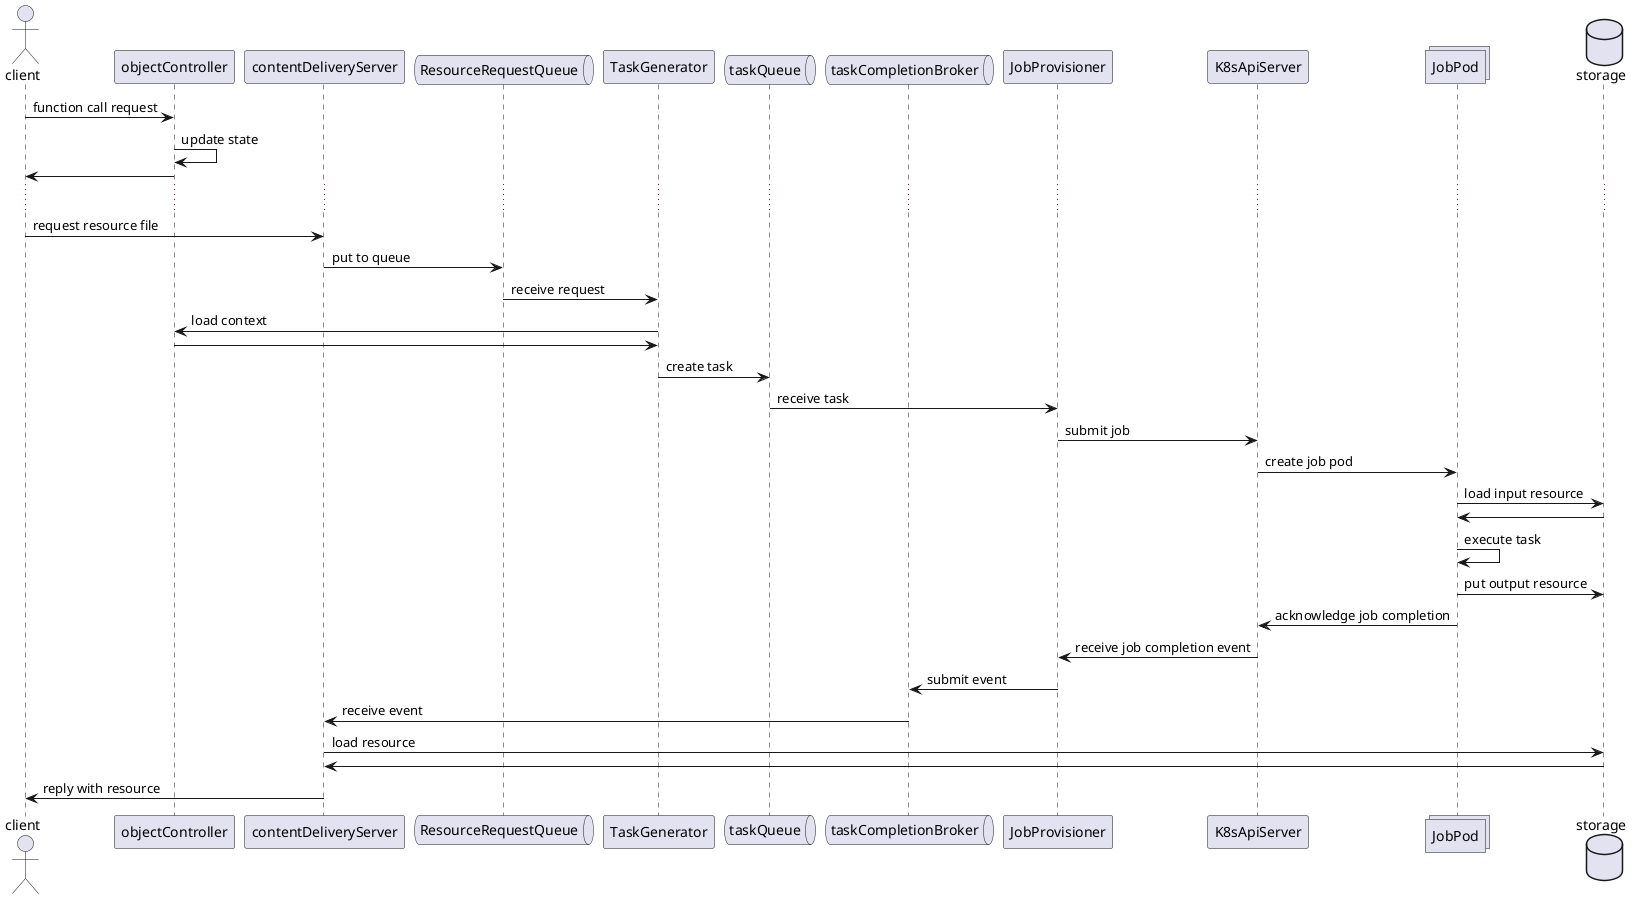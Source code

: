 @startuml
'https://plantuml.com/sequence-diagram


actor client
participant objectController
participant contentDeliveryServer
queue ResourceRequestQueue
participant TaskGenerator
queue taskQueue
queue taskCompletionBroker
participant JobProvisioner
participant K8sApiServer
collections JobPod
database storage


client -> objectController: function call request
objectController -> objectController: update state
objectController -> client:
...
client -> contentDeliveryServer: request resource file
contentDeliveryServer -> ResourceRequestQueue: put to queue
ResourceRequestQueue -> TaskGenerator: receive request
TaskGenerator -> objectController: load context
objectController -> TaskGenerator:
TaskGenerator -> taskQueue: create task
taskQueue -> JobProvisioner: receive task
JobProvisioner -> K8sApiServer: submit job
K8sApiServer -> JobPod: create job pod
JobPod -> storage: load input resource
storage -> JobPod
JobPod -> JobPod: execute task
JobPod -> storage: put output resource
JobPod -> K8sApiServer: acknowledge job completion
K8sApiServer -> JobProvisioner: receive job completion event
JobProvisioner -> taskCompletionBroker: submit event
taskCompletionBroker -> contentDeliveryServer: receive event
contentDeliveryServer -> storage: load resource
storage -> contentDeliveryServer:
contentDeliveryServer -> client: reply with resource
@enduml
